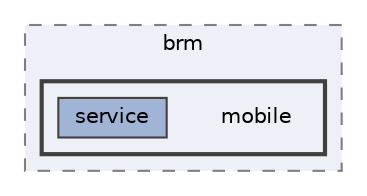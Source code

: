 digraph "repository/mobile-app/src/test/java/com/sterlite/cal/brm/mobile"
{
 // LATEX_PDF_SIZE
  bgcolor="transparent";
  edge [fontname=Helvetica,fontsize=10,labelfontname=Helvetica,labelfontsize=10];
  node [fontname=Helvetica,fontsize=10,shape=box,height=0.2,width=0.4];
  compound=true
  subgraph clusterdir_2f329511df19c03c174a10e1bc10bbc3 {
    graph [ bgcolor="#edf0f7", pencolor="grey50", label="brm", fontname=Helvetica,fontsize=10 style="filled,dashed", URL="dir_2f329511df19c03c174a10e1bc10bbc3.html",tooltip=""]
  subgraph clusterdir_0b60feff2e32a66731ea8856ee719caf {
    graph [ bgcolor="#edf0f7", pencolor="grey25", label="", fontname=Helvetica,fontsize=10 style="filled,bold", URL="dir_0b60feff2e32a66731ea8856ee719caf.html",tooltip=""]
    dir_0b60feff2e32a66731ea8856ee719caf [shape=plaintext, label="mobile"];
  dir_6a1f36fc804e6a58b51de431966c02ef [label="service", fillcolor="#a2b4d6", color="grey25", style="filled", URL="dir_6a1f36fc804e6a58b51de431966c02ef.html",tooltip=""];
  }
  }
}
